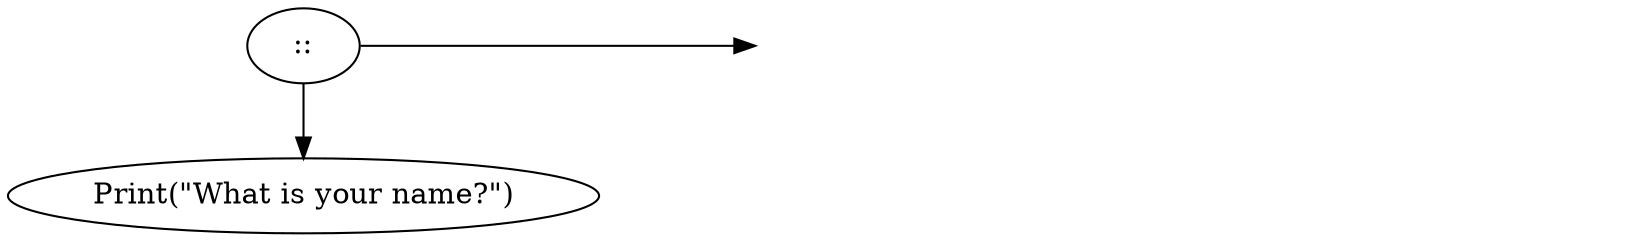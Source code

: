 digraph {
    rankdir=LR

    cons1[label="::" class="start"]
    cons2[label="::" style="invis"]
    cons3[label="::" style="invis"]
    nil[label="Nil" style="invis"]

    cons1 -> cons2
    cons2 -> cons3 -> nil[style="invis"]

    print1[label="Print(\"What is your name?\")"]
    read[label="Read" style="invis"]
    print2[label="Print(\"Hello!\")" style="invis"]
    stop[label="Stop" style="invis"]

    {
        rank=same
        cons1 -> print1
    }
    {
        rank=same
        cons2 -> read[style="invis"]
    }
    {
        rank=same
        cons3 -> print2[style="invis"]
    }

    print1 -> read[label="next" style="invis"]
    read -> print2[label="next" style="invis"]
    print2 -> stop[label="next" style="invis"]
}
